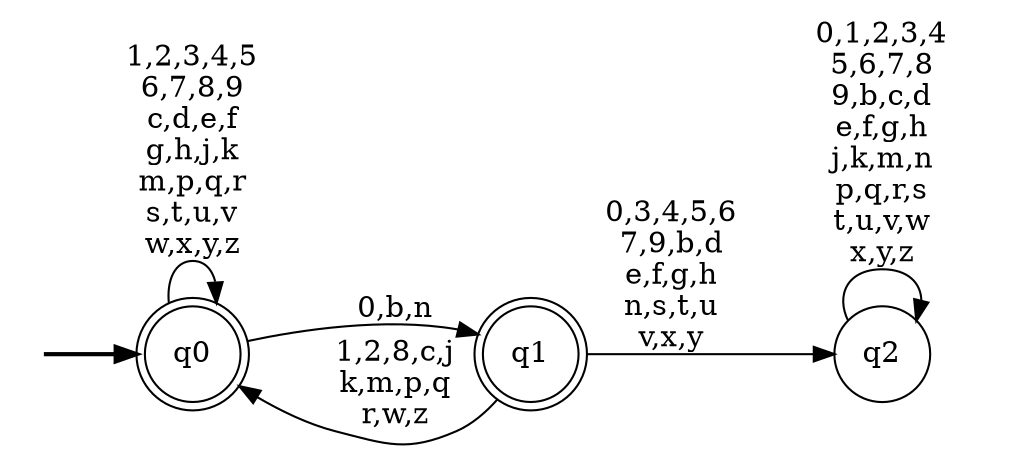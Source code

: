 digraph BlueStar {
__start0 [style = invis, shape = none, label = "", width = 0, height = 0];

rankdir=LR;
size="8,5";

s0 [style="rounded,filled", color="black", fillcolor="white" shape="doublecircle", label="q0"];
s1 [style="rounded,filled", color="black", fillcolor="white" shape="doublecircle", label="q1"];
s2 [style="filled", color="black", fillcolor="white" shape="circle", label="q2"];
subgraph cluster_main { 
	graph [pad=".75", ranksep="0.15", nodesep="0.15"];
	 style=invis; 
	__start0 -> s0 [penwidth=2];
}
s0 -> s0 [label="1,2,3,4,5\n6,7,8,9\nc,d,e,f\ng,h,j,k\nm,p,q,r\ns,t,u,v\nw,x,y,z"];
s0 -> s1 [label="0,b,n"];
s1 -> s0 [label="1,2,8,c,j\nk,m,p,q\nr,w,z"];
s1 -> s2 [label="0,3,4,5,6\n7,9,b,d\ne,f,g,h\nn,s,t,u\nv,x,y"];
s2 -> s2 [label="0,1,2,3,4\n5,6,7,8\n9,b,c,d\ne,f,g,h\nj,k,m,n\np,q,r,s\nt,u,v,w\nx,y,z"];

}
